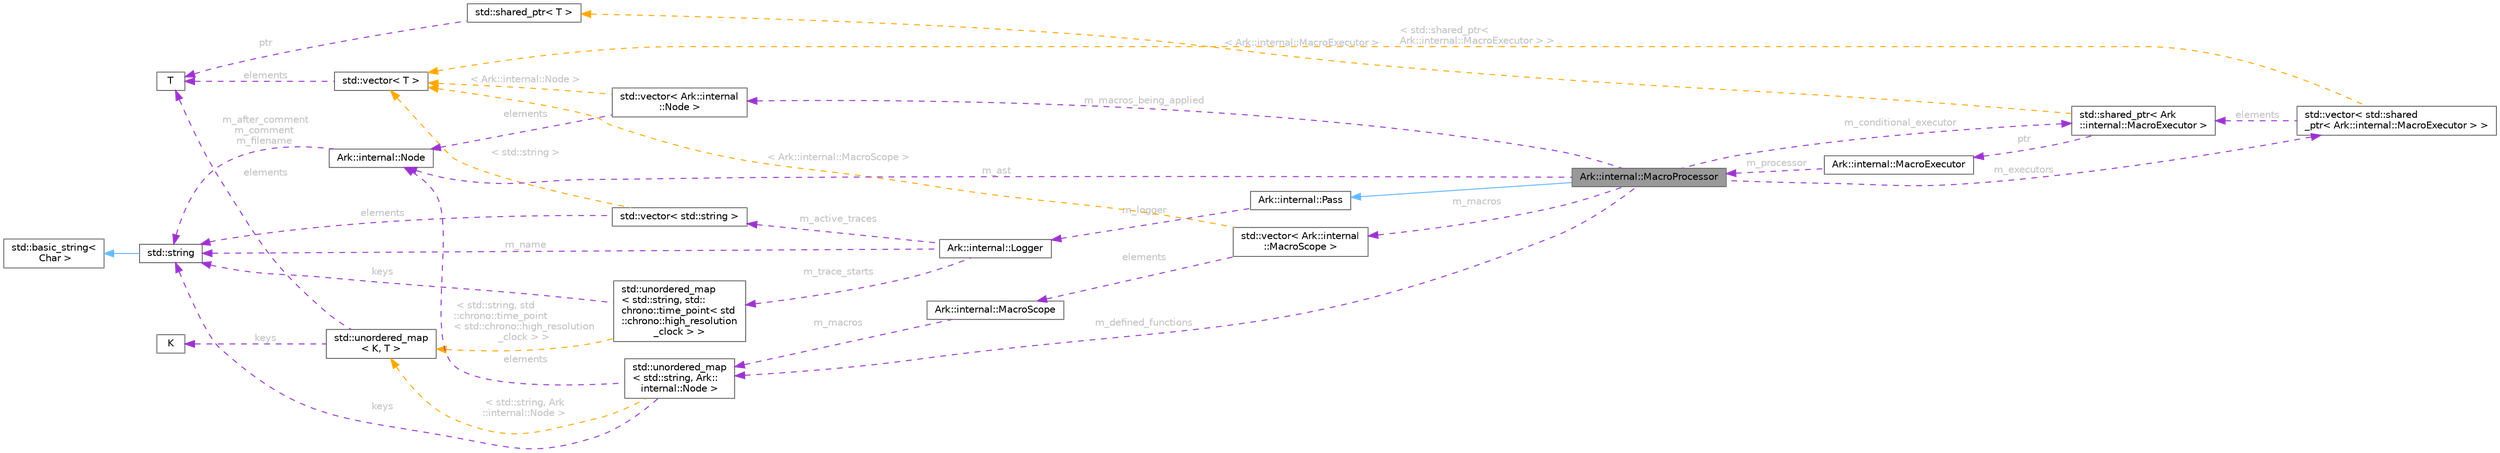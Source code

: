 digraph "Ark::internal::MacroProcessor"
{
 // INTERACTIVE_SVG=YES
 // LATEX_PDF_SIZE
  bgcolor="transparent";
  edge [fontname=Helvetica,fontsize=10,labelfontname=Helvetica,labelfontsize=10];
  node [fontname=Helvetica,fontsize=10,shape=box,height=0.2,width=0.4];
  rankdir="LR";
  Node1 [id="Node000001",label="Ark::internal::MacroProcessor",height=0.2,width=0.4,color="gray40", fillcolor="grey60", style="filled", fontcolor="black",tooltip="The class handling the macros definitions and calls, given an AST."];
  Node2 -> Node1 [id="edge1_Node000001_Node000002",dir="back",color="steelblue1",style="solid",tooltip=" "];
  Node2 [id="Node000002",label="Ark::internal::Pass",height=0.2,width=0.4,color="gray40", fillcolor="white", style="filled",URL="$da/d7b/classArk_1_1internal_1_1Pass.html",tooltip="An interface to describe compiler passes."];
  Node3 -> Node2 [id="edge2_Node000002_Node000003",dir="back",color="darkorchid3",style="dashed",tooltip=" ",label=" m_logger",fontcolor="grey" ];
  Node3 [id="Node000003",label="Ark::internal::Logger",height=0.2,width=0.4,color="gray40", fillcolor="white", style="filled",URL="$d6/d2f/classArk_1_1internal_1_1Logger.html",tooltip=" "];
  Node4 -> Node3 [id="edge3_Node000003_Node000004",dir="back",color="darkorchid3",style="dashed",tooltip=" ",label=" m_name",fontcolor="grey" ];
  Node4 [id="Node000004",label="std::string",height=0.2,width=0.4,color="gray40", fillcolor="white", style="filled",tooltip=" "];
  Node5 -> Node4 [id="edge4_Node000004_Node000005",dir="back",color="steelblue1",style="solid",tooltip=" "];
  Node5 [id="Node000005",label="std::basic_string\<\l Char \>",height=0.2,width=0.4,color="gray40", fillcolor="white", style="filled",tooltip=" "];
  Node6 -> Node3 [id="edge5_Node000003_Node000006",dir="back",color="darkorchid3",style="dashed",tooltip=" ",label=" m_trace_starts",fontcolor="grey" ];
  Node6 [id="Node000006",label="std::unordered_map\l\< std::string, std::\lchrono::time_point\< std\l::chrono::high_resolution\l_clock \> \>",height=0.2,width=0.4,color="gray40", fillcolor="white", style="filled",tooltip=" "];
  Node4 -> Node6 [id="edge6_Node000006_Node000004",dir="back",color="darkorchid3",style="dashed",tooltip=" ",label=" keys",fontcolor="grey" ];
  Node7 -> Node6 [id="edge7_Node000006_Node000007",dir="back",color="orange",style="dashed",tooltip=" ",label=" \< std::string, std\l::chrono::time_point\l\< std::chrono::high_resolution\l_clock \> \>",fontcolor="grey" ];
  Node7 [id="Node000007",label="std::unordered_map\l\< K, T \>",height=0.2,width=0.4,color="gray40", fillcolor="white", style="filled",tooltip=" "];
  Node8 -> Node7 [id="edge8_Node000007_Node000008",dir="back",color="darkorchid3",style="dashed",tooltip=" ",label=" keys",fontcolor="grey" ];
  Node8 [id="Node000008",label="K",height=0.2,width=0.4,color="gray40", fillcolor="white", style="filled",tooltip=" "];
  Node9 -> Node7 [id="edge9_Node000007_Node000009",dir="back",color="darkorchid3",style="dashed",tooltip=" ",label=" elements",fontcolor="grey" ];
  Node9 [id="Node000009",label="T",height=0.2,width=0.4,color="gray40", fillcolor="white", style="filled",tooltip=" "];
  Node10 -> Node3 [id="edge10_Node000003_Node000010",dir="back",color="darkorchid3",style="dashed",tooltip=" ",label=" m_active_traces",fontcolor="grey" ];
  Node10 [id="Node000010",label="std::vector\< std::string \>",height=0.2,width=0.4,color="gray40", fillcolor="white", style="filled",tooltip=" "];
  Node4 -> Node10 [id="edge11_Node000010_Node000004",dir="back",color="darkorchid3",style="dashed",tooltip=" ",label=" elements",fontcolor="grey" ];
  Node11 -> Node10 [id="edge12_Node000010_Node000011",dir="back",color="orange",style="dashed",tooltip=" ",label=" \< std::string \>",fontcolor="grey" ];
  Node11 [id="Node000011",label="std::vector\< T \>",height=0.2,width=0.4,color="gray40", fillcolor="white", style="filled",tooltip=" "];
  Node9 -> Node11 [id="edge13_Node000011_Node000009",dir="back",color="darkorchid3",style="dashed",tooltip=" ",label=" elements",fontcolor="grey" ];
  Node12 -> Node1 [id="edge14_Node000001_Node000012",dir="back",color="darkorchid3",style="dashed",tooltip=" ",label=" m_ast",fontcolor="grey" ];
  Node12 [id="Node000012",label="Ark::internal::Node",height=0.2,width=0.4,color="gray40", fillcolor="white", style="filled",URL="$dc/d9e/classArk_1_1internal_1_1Node.html",tooltip="A node of an Abstract Syntax Tree for ArkScript."];
  Node4 -> Node12 [id="edge15_Node000012_Node000004",dir="back",color="darkorchid3",style="dashed",tooltip=" ",label=" m_after_comment\nm_comment\nm_filename",fontcolor="grey" ];
  Node13 -> Node1 [id="edge16_Node000001_Node000013",dir="back",color="darkorchid3",style="dashed",tooltip=" ",label=" m_macros",fontcolor="grey" ];
  Node13 [id="Node000013",label="std::vector\< Ark::internal\l::MacroScope \>",height=0.2,width=0.4,color="gray40", fillcolor="white", style="filled",tooltip=" "];
  Node14 -> Node13 [id="edge17_Node000013_Node000014",dir="back",color="darkorchid3",style="dashed",tooltip=" ",label=" elements",fontcolor="grey" ];
  Node14 [id="Node000014",label="Ark::internal::MacroScope",height=0.2,width=0.4,color="gray40", fillcolor="white", style="filled",URL="$d6/d42/classArk_1_1internal_1_1MacroScope.html",tooltip=" "];
  Node15 -> Node14 [id="edge18_Node000014_Node000015",dir="back",color="darkorchid3",style="dashed",tooltip=" ",label=" m_macros",fontcolor="grey" ];
  Node15 [id="Node000015",label="std::unordered_map\l\< std::string, Ark::\linternal::Node \>",height=0.2,width=0.4,color="gray40", fillcolor="white", style="filled",tooltip=" "];
  Node4 -> Node15 [id="edge19_Node000015_Node000004",dir="back",color="darkorchid3",style="dashed",tooltip=" ",label=" keys",fontcolor="grey" ];
  Node12 -> Node15 [id="edge20_Node000015_Node000012",dir="back",color="darkorchid3",style="dashed",tooltip=" ",label=" elements",fontcolor="grey" ];
  Node7 -> Node15 [id="edge21_Node000015_Node000007",dir="back",color="orange",style="dashed",tooltip=" ",label=" \< std::string, Ark\l::internal::Node \>",fontcolor="grey" ];
  Node11 -> Node13 [id="edge22_Node000013_Node000011",dir="back",color="orange",style="dashed",tooltip=" ",label=" \< Ark::internal::MacroScope \>",fontcolor="grey" ];
  Node16 -> Node1 [id="edge23_Node000001_Node000016",dir="back",color="darkorchid3",style="dashed",tooltip=" ",label=" m_macros_being_applied",fontcolor="grey" ];
  Node16 [id="Node000016",label="std::vector\< Ark::internal\l::Node \>",height=0.2,width=0.4,color="gray40", fillcolor="white", style="filled",tooltip=" "];
  Node12 -> Node16 [id="edge24_Node000016_Node000012",dir="back",color="darkorchid3",style="dashed",tooltip=" ",label=" elements",fontcolor="grey" ];
  Node11 -> Node16 [id="edge25_Node000016_Node000011",dir="back",color="orange",style="dashed",tooltip=" ",label=" \< Ark::internal::Node \>",fontcolor="grey" ];
  Node17 -> Node1 [id="edge26_Node000001_Node000017",dir="back",color="darkorchid3",style="dashed",tooltip=" ",label=" m_conditional_executor",fontcolor="grey" ];
  Node17 [id="Node000017",label="std::shared_ptr\< Ark\l::internal::MacroExecutor \>",height=0.2,width=0.4,color="gray40", fillcolor="white", style="filled",tooltip=" "];
  Node18 -> Node17 [id="edge27_Node000017_Node000018",dir="back",color="darkorchid3",style="dashed",tooltip=" ",label=" ptr",fontcolor="grey" ];
  Node18 [id="Node000018",label="Ark::internal::MacroExecutor",height=0.2,width=0.4,color="gray40", fillcolor="white", style="filled",URL="$d5/d8f/classArk_1_1internal_1_1MacroExecutor.html",tooltip="A class that applies macros in a Node."];
  Node1 -> Node18 [id="edge28_Node000018_Node000001",dir="back",color="darkorchid3",style="dashed",tooltip=" ",label=" m_processor",fontcolor="grey" ];
  Node19 -> Node17 [id="edge29_Node000017_Node000019",dir="back",color="orange",style="dashed",tooltip=" ",label=" \< Ark::internal::MacroExecutor \>",fontcolor="grey" ];
  Node19 [id="Node000019",label="std::shared_ptr\< T \>",height=0.2,width=0.4,color="gray40", fillcolor="white", style="filled",tooltip=" "];
  Node9 -> Node19 [id="edge30_Node000019_Node000009",dir="back",color="darkorchid3",style="dashed",tooltip=" ",label=" ptr",fontcolor="grey" ];
  Node20 -> Node1 [id="edge31_Node000001_Node000020",dir="back",color="darkorchid3",style="dashed",tooltip=" ",label=" m_executors",fontcolor="grey" ];
  Node20 [id="Node000020",label="std::vector\< std::shared\l_ptr\< Ark::internal::MacroExecutor \> \>",height=0.2,width=0.4,color="gray40", fillcolor="white", style="filled",tooltip=" "];
  Node17 -> Node20 [id="edge32_Node000020_Node000017",dir="back",color="darkorchid3",style="dashed",tooltip=" ",label=" elements",fontcolor="grey" ];
  Node11 -> Node20 [id="edge33_Node000020_Node000011",dir="back",color="orange",style="dashed",tooltip=" ",label=" \< std::shared_ptr\<\l Ark::internal::MacroExecutor \> \>",fontcolor="grey" ];
  Node15 -> Node1 [id="edge34_Node000001_Node000015",dir="back",color="darkorchid3",style="dashed",tooltip=" ",label=" m_defined_functions",fontcolor="grey" ];
}

